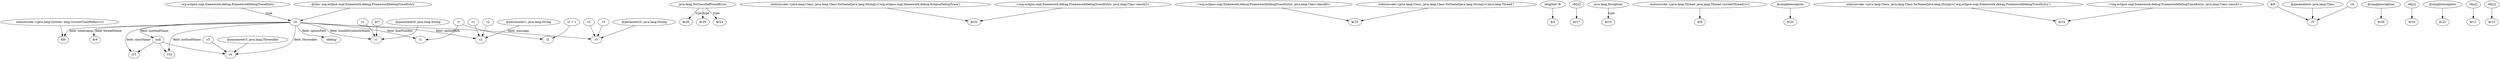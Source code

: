 digraph g {
0[label="r0"]
1[label="$r9"]
0->1[label="field: threadName"]
2[label="java.lang.NoClassDefFoundError"]
3[label="$r26"]
2->3[label="type"]
4[label="null"]
5[label="r31"]
4->5[label=""]
6[label="staticinvoke <java.lang.Class: java.lang.Class forName(java.lang.String)>('org.eclipse.osgi.framework.debug.EclipseDebugTrace')"]
7[label="$r35"]
6->7[label=""]
8[label="<org.eclipse.osgi.framework.debug.FrameworkDebugTraceEntry: java.lang.Class class$0>"]
9[label="$r33"]
8->9[label=""]
10[label="r4"]
4->10[label=""]
11[label="lengthof r6"]
12[label="$i3"]
11->12[label=""]
13[label="i2 + 1"]
14[label="i2"]
13->14[label=""]
15[label="r6[i2]"]
16[label="$r17"]
15->16[label=""]
17[label="@parameter0: java.lang.String"]
18[label="r1"]
17->18[label=""]
19[label="org.eclipse.osgi.framework.debug.FrameworkDebugTraceEntry"]
19->0[label="type"]
20[label="r2"]
0->20[label="field: optionPath"]
21[label="<org.eclipse.osgi.framework.debug.FrameworkDebugTraceEntry: java.lang.Class class$2>"]
21->7[label=""]
22[label="java.lang.Exception"]
23[label="$r10"]
22->23[label="type"]
24[label="staticinvoke <java.lang.System: long currentTimeMillis()>()"]
25[label="$l0"]
24->25[label=""]
26[label="staticinvoke <java.lang.Thread: java.lang.Thread currentThread()>()"]
27[label="$r8"]
26->27[label=""]
28[label="r2"]
28->20[label=""]
0->10[label="field: throwable"]
29[label="@caughtexception"]
30[label="$r25"]
29->30[label=""]
31[label="i1"]
0->31[label="field: lineNumber"]
32[label="r2"]
33[label="r3"]
32->33[label=""]
34[label="staticinvoke <java.lang.Class: java.lang.Class forName(java.lang.String)>('org.eclipse.osgi.framework.debug.FrameworkDebugTraceEntry')"]
35[label="$r34"]
34->35[label=""]
36[label="r3"]
36->10[label=""]
37[label="@parameter3: java.lang.Throwable"]
37->10[label=""]
0->5[label="field: className"]
0->18[label="field: bundleSymbolicName"]
38[label="$r6"]
39[label="r5"]
38->39[label=""]
40[label="@caughtexception"]
41[label="$r28"]
40->41[label=""]
42[label="$r29"]
2->42[label="type"]
43[label="@parameter1: java.lang.String"]
43->20[label=""]
0->25[label="field: timestamp"]
44[label="r3"]
44->33[label=""]
0->4[label="field: methodName"]
45[label="r6[i2]"]
46[label="$r16"]
45->46[label=""]
47[label="$r23"]
2->47[label="type"]
48[label="r1"]
48->18[label=""]
49[label="0"]
49->14[label=""]
50[label="<org.eclipse.osgi.framework.debug.FrameworkDebugTraceEntry: java.lang.Class class$1>"]
50->35[label=""]
51[label="@caughtexception"]
52[label="$r22"]
51->52[label=""]
53[label="@parameter2: java.lang.String"]
53->33[label=""]
54[label="@this: org.eclipse.osgi.framework.debug.FrameworkDebugTraceEntry"]
54->0[label=""]
0->33[label="field: message"]
55[label="r32"]
0->55[label="field: methodName"]
56[label="@parameter4: java.lang.Class"]
56->39[label=""]
4->55[label=""]
49->31[label=""]
57[label="r6[i2]"]
58[label="$r11"]
57->58[label=""]
59[label="$r7"]
59->18[label=""]
60[label="r1"]
60->20[label=""]
61[label="r4"]
61->39[label=""]
62[label="staticinvoke <java.lang.Class: java.lang.Class forName(java.lang.String)>('java.lang.Thread')"]
62->9[label=""]
63[label="'/debug'"]
0->63[label="field: optionPath"]
64[label="r6[i2]"]
65[label="$r15"]
64->65[label=""]
}
